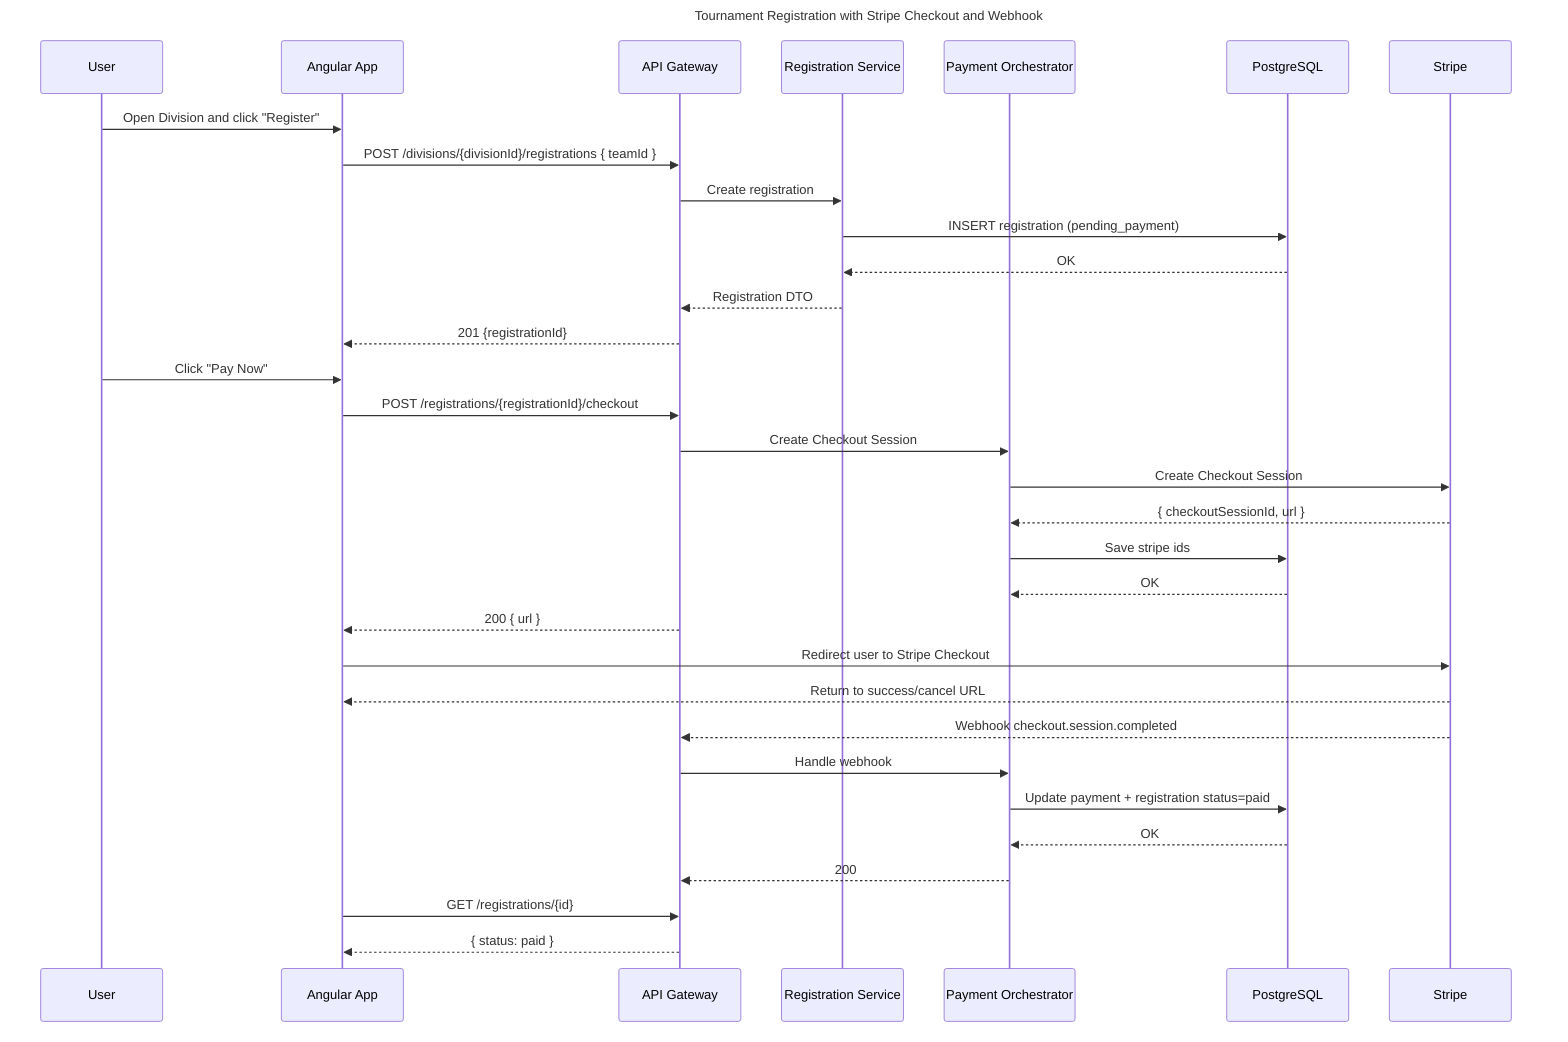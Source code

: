 sequenceDiagram
  title Tournament Registration with Stripe Checkout and Webhook
  participant U as User
  participant FE as Angular App
  participant API as API Gateway
  participant Reg as Registration Service
  participant Pay as Payment Orchestrator
  participant DB as PostgreSQL
  participant Stripe as Stripe

  U->>FE: Open Division and click "Register"
  FE->>API: POST /divisions/{divisionId}/registrations { teamId }
  API->>Reg: Create registration
  Reg->>DB: INSERT registration (pending_payment)
  DB-->>Reg: OK
  Reg-->>API: Registration DTO
  API-->>FE: 201 {registrationId}

  U->>FE: Click "Pay Now"
  FE->>API: POST /registrations/{registrationId}/checkout
  API->>Pay: Create Checkout Session
  Pay->>Stripe: Create Checkout Session
  Stripe-->>Pay: { checkoutSessionId, url }
  Pay->>DB: Save stripe ids
  DB-->>Pay: OK
  API-->>FE: 200 { url }
  FE->>Stripe: Redirect user to Stripe Checkout

  Stripe-->>FE: Return to success/cancel URL
  Stripe-->>API: Webhook checkout.session.completed
  API->>Pay: Handle webhook
  Pay->>DB: Update payment + registration status=paid
  DB-->>Pay: OK
  Pay-->>API: 200
  FE->>API: GET /registrations/{id}
  API-->>FE: { status: paid }